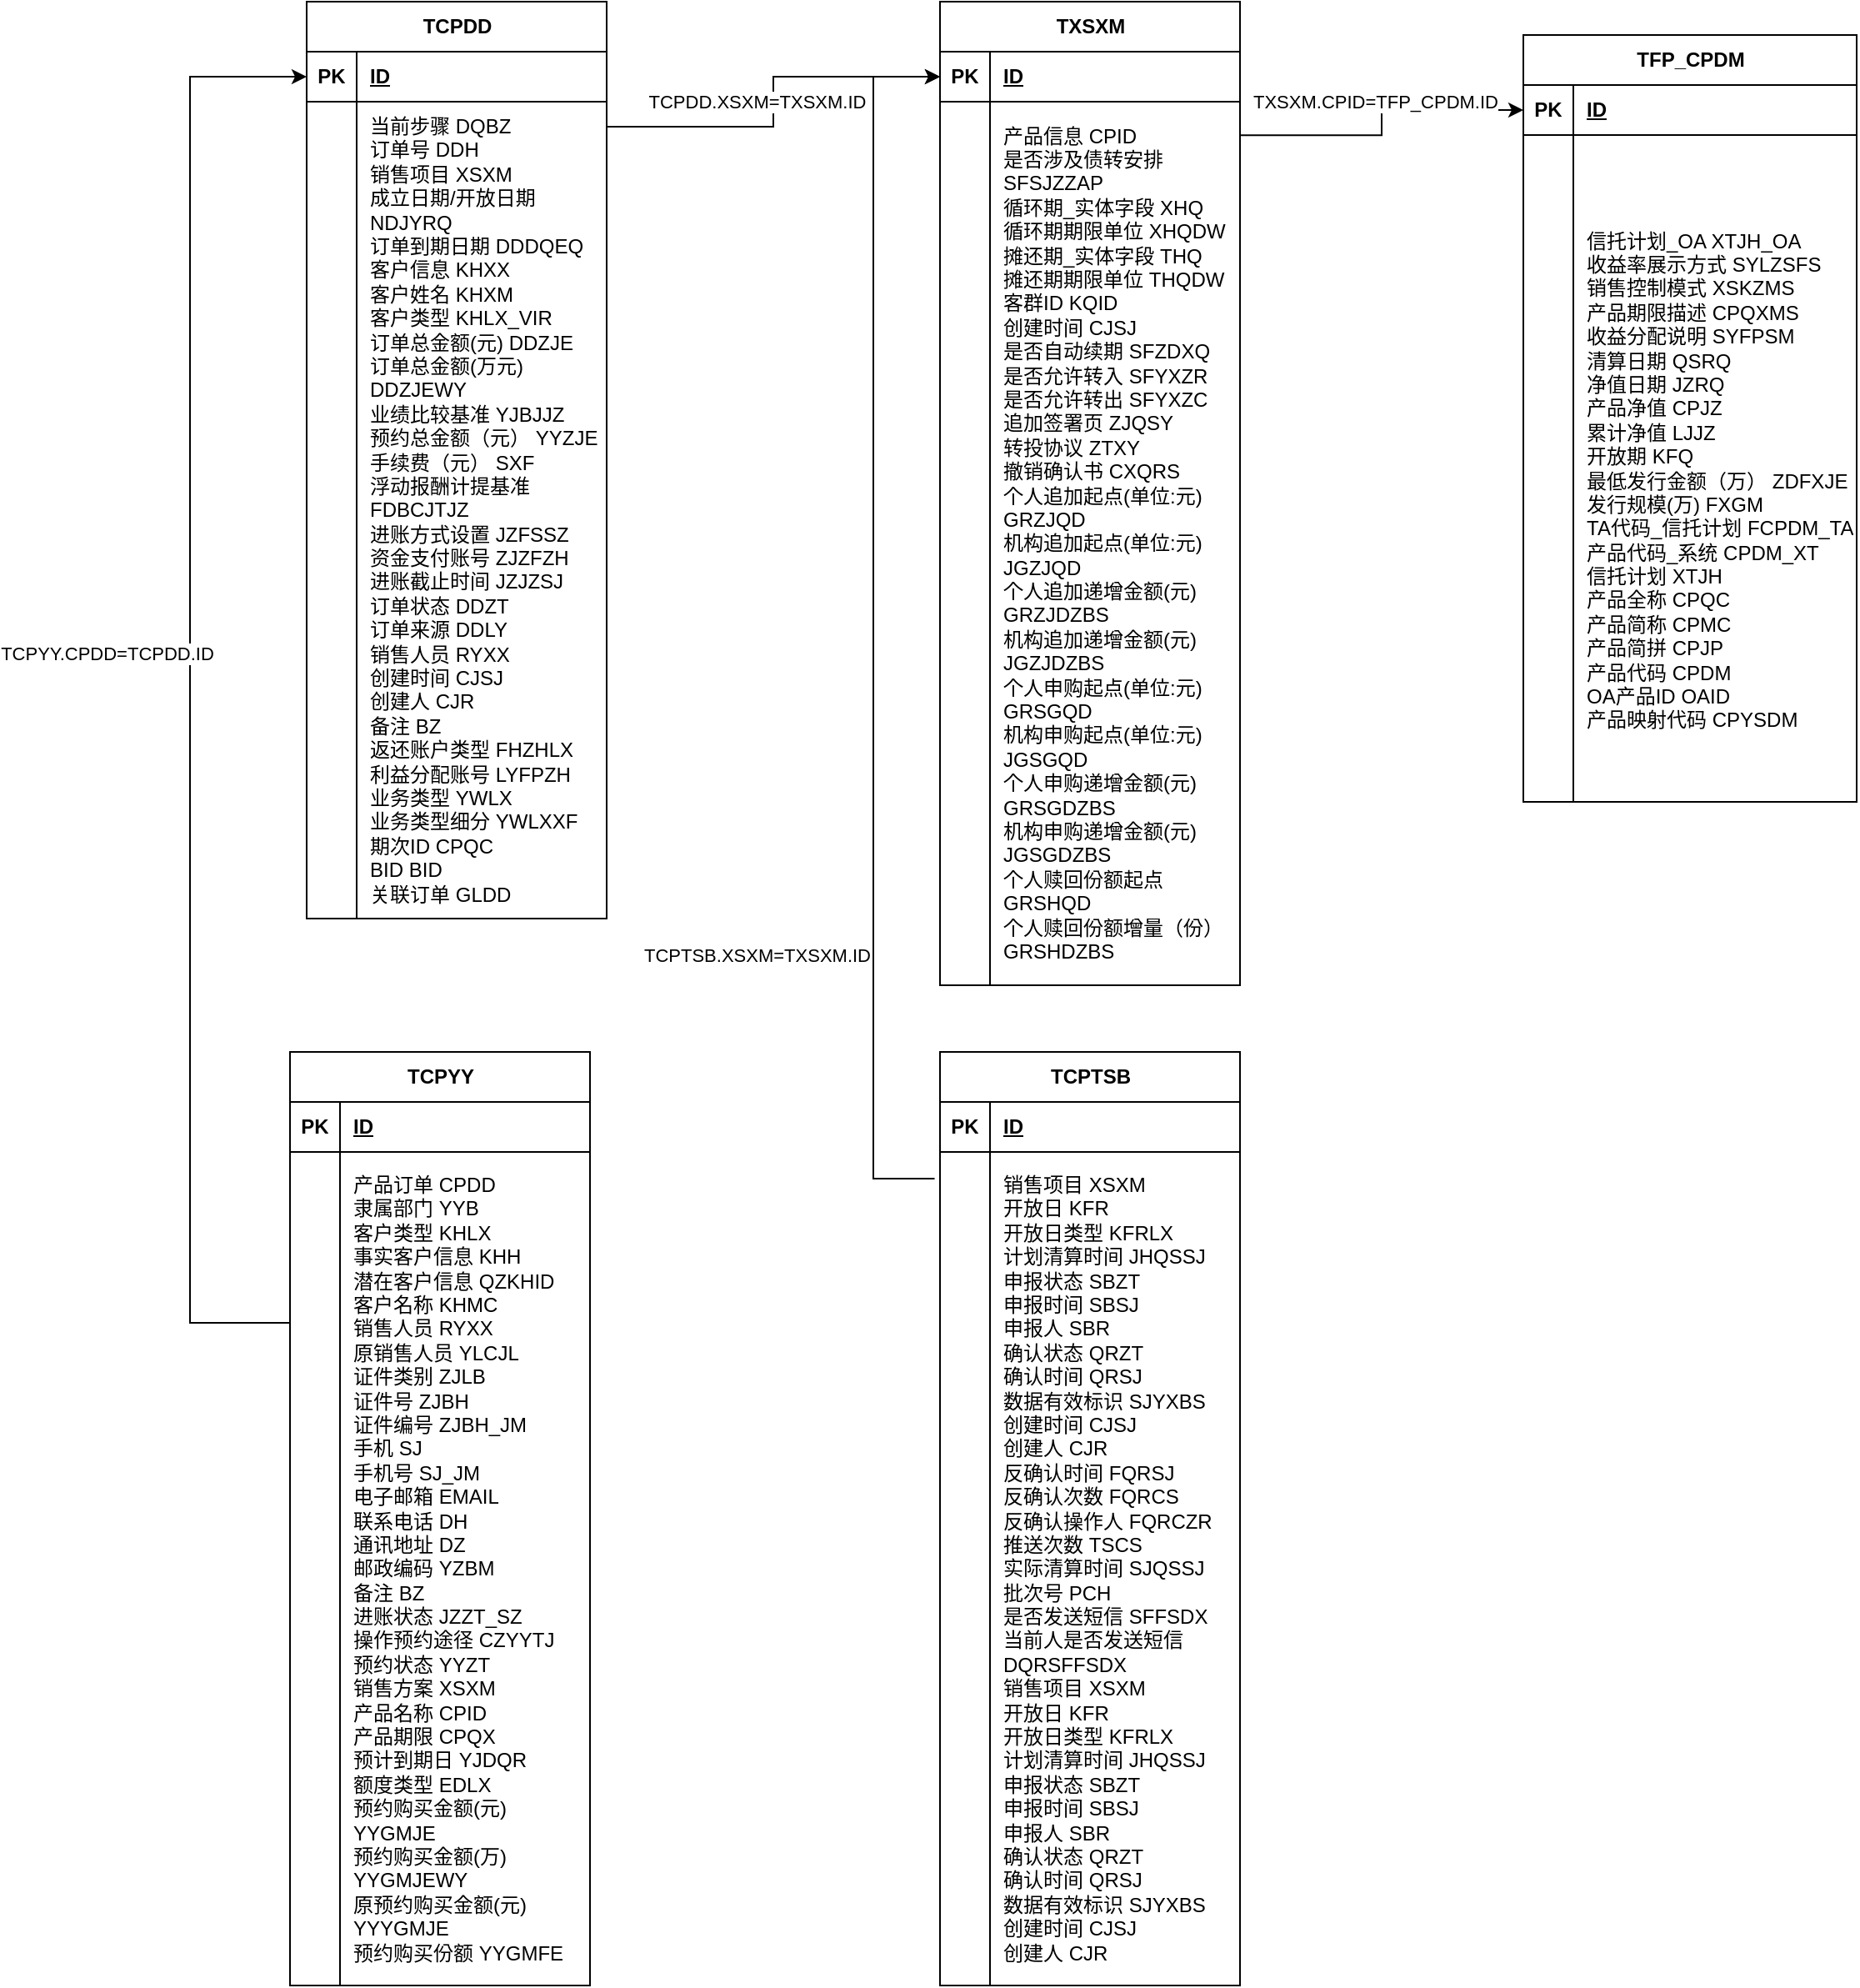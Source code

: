 <mxfile version="24.2.5" type="github">
  <diagram name="第 1 页" id="PaoTdxEBwnt5lx0QqPXZ">
    <mxGraphModel dx="2670" dy="757" grid="1" gridSize="10" guides="1" tooltips="1" connect="1" arrows="1" fold="1" page="1" pageScale="1" pageWidth="827" pageHeight="1169" math="0" shadow="0">
      <root>
        <mxCell id="0" />
        <mxCell id="1" parent="0" />
        <mxCell id="IKUrVmOaBzae8c3cRDZs-44" value="TCPDD" style="shape=table;startSize=30;container=1;collapsible=1;childLayout=tableLayout;fixedRows=1;rowLines=0;fontStyle=1;align=center;resizeLast=1;html=1;" vertex="1" parent="1">
          <mxGeometry x="20" y="130" width="180" height="550" as="geometry" />
        </mxCell>
        <mxCell id="IKUrVmOaBzae8c3cRDZs-45" value="" style="shape=tableRow;horizontal=0;startSize=0;swimlaneHead=0;swimlaneBody=0;fillColor=none;collapsible=0;dropTarget=0;points=[[0,0.5],[1,0.5]];portConstraint=eastwest;top=0;left=0;right=0;bottom=1;" vertex="1" parent="IKUrVmOaBzae8c3cRDZs-44">
          <mxGeometry y="30" width="180" height="30" as="geometry" />
        </mxCell>
        <mxCell id="IKUrVmOaBzae8c3cRDZs-46" value="PK" style="shape=partialRectangle;connectable=0;fillColor=none;top=0;left=0;bottom=0;right=0;fontStyle=1;overflow=hidden;whiteSpace=wrap;html=1;" vertex="1" parent="IKUrVmOaBzae8c3cRDZs-45">
          <mxGeometry width="30" height="30" as="geometry">
            <mxRectangle width="30" height="30" as="alternateBounds" />
          </mxGeometry>
        </mxCell>
        <mxCell id="IKUrVmOaBzae8c3cRDZs-47" value="ID" style="shape=partialRectangle;connectable=0;fillColor=none;top=0;left=0;bottom=0;right=0;align=left;spacingLeft=6;fontStyle=5;overflow=hidden;whiteSpace=wrap;html=1;" vertex="1" parent="IKUrVmOaBzae8c3cRDZs-45">
          <mxGeometry x="30" width="150" height="30" as="geometry">
            <mxRectangle width="150" height="30" as="alternateBounds" />
          </mxGeometry>
        </mxCell>
        <mxCell id="IKUrVmOaBzae8c3cRDZs-48" value="" style="shape=tableRow;horizontal=0;startSize=0;swimlaneHead=0;swimlaneBody=0;fillColor=none;collapsible=0;dropTarget=0;points=[[0,0.5],[1,0.5]];portConstraint=eastwest;top=0;left=0;right=0;bottom=0;" vertex="1" parent="IKUrVmOaBzae8c3cRDZs-44">
          <mxGeometry y="60" width="180" height="490" as="geometry" />
        </mxCell>
        <mxCell id="IKUrVmOaBzae8c3cRDZs-49" value="" style="shape=partialRectangle;connectable=0;fillColor=none;top=0;left=0;bottom=0;right=0;editable=1;overflow=hidden;whiteSpace=wrap;html=1;" vertex="1" parent="IKUrVmOaBzae8c3cRDZs-48">
          <mxGeometry width="30" height="490" as="geometry">
            <mxRectangle width="30" height="490" as="alternateBounds" />
          </mxGeometry>
        </mxCell>
        <mxCell id="IKUrVmOaBzae8c3cRDZs-50" value="&lt;div&gt;&lt;span&gt;当前步骤&lt;/span&gt;&lt;span&gt;&#x9;&lt;/span&gt;&lt;span&gt;DQBZ&lt;/span&gt;&lt;/div&gt;&lt;div&gt;订单号&lt;span&gt;&#x9;&lt;/span&gt;DDH&lt;/div&gt;&lt;div&gt;销售项目&lt;span&gt;&#x9;&lt;/span&gt;XSXM&lt;/div&gt;&lt;div&gt;成立日期/开放日期&lt;span&gt;&#x9;&lt;/span&gt;NDJYRQ&lt;/div&gt;&lt;div&gt;订单到期日期&lt;span&gt;&#x9;&lt;/span&gt;DDDQEQ&lt;/div&gt;&lt;div&gt;客户信息&lt;span&gt;&#x9;&lt;/span&gt;KHXX&lt;/div&gt;&lt;div&gt;客户姓名&lt;span&gt;&#x9;&lt;/span&gt;KHXM&lt;/div&gt;&lt;div&gt;客户类型&lt;span&gt;&#x9;&lt;/span&gt;KHLX_VIR&lt;/div&gt;&lt;div&gt;订单总金额(元)&lt;span&gt;&#x9;&lt;/span&gt;DDZJE&lt;/div&gt;&lt;div&gt;订单总金额(万元)&lt;span&gt;&#x9;&lt;/span&gt;DDZJEWY&lt;/div&gt;&lt;div&gt;业绩比较基准&lt;span&gt;&#x9;&lt;/span&gt;YJBJJZ&lt;/div&gt;&lt;div&gt;预约总金额（元）&lt;span&gt;&#x9;&lt;/span&gt;YYZJE&lt;/div&gt;&lt;div&gt;手续费（元）&lt;span&gt;&#x9;&lt;/span&gt;SXF&lt;/div&gt;&lt;div&gt;浮动报酬计提基准&lt;span&gt;&#x9;&lt;/span&gt;FDBCJTJZ&lt;/div&gt;&lt;div&gt;进账方式设置&lt;span&gt;&#x9;&lt;/span&gt;JZFSSZ&lt;/div&gt;&lt;div&gt;资金支付账号&lt;span&gt;&#x9;&lt;/span&gt;ZJZFZH&lt;/div&gt;&lt;div&gt;进账截止时间&lt;span&gt;&#x9;&lt;/span&gt;JZJZSJ&lt;/div&gt;&lt;div&gt;订单状态&lt;span&gt;&#x9;&lt;/span&gt;DDZT&lt;/div&gt;&lt;div&gt;订单来源&lt;span&gt;&#x9;&lt;/span&gt;DDLY&lt;/div&gt;&lt;div&gt;销售人员&lt;span&gt;&#x9;&lt;/span&gt;RYXX&lt;/div&gt;&lt;div&gt;创建时间&lt;span&gt;&#x9;&lt;/span&gt;CJSJ&lt;/div&gt;&lt;div&gt;创建人&lt;span&gt;&#x9;&lt;/span&gt;CJR&lt;/div&gt;&lt;div&gt;备注&lt;span&gt;&#x9;&lt;/span&gt;BZ&lt;/div&gt;&lt;div&gt;返还账户类型&lt;span&gt;&#x9;&lt;/span&gt;FHZHLX&lt;/div&gt;&lt;div&gt;利益分配账号&lt;span&gt;&#x9;&lt;/span&gt;LYFPZH&lt;/div&gt;&lt;div&gt;业务类型&lt;span&gt;&#x9;&lt;/span&gt;YWLX&lt;/div&gt;&lt;div&gt;业务类型细分&lt;span&gt;&#x9;&lt;/span&gt;YWLXXF&lt;/div&gt;&lt;div&gt;期次ID&lt;span&gt;&#x9;&lt;/span&gt;CPQC&lt;/div&gt;&lt;div&gt;BID&lt;span&gt;&#x9;&lt;/span&gt;BID&lt;/div&gt;&lt;div&gt;关联订单&lt;span&gt;&#x9;&lt;/span&gt;GLDD&lt;/div&gt;" style="shape=partialRectangle;connectable=0;fillColor=none;top=0;left=0;bottom=0;right=0;align=left;spacingLeft=6;overflow=hidden;whiteSpace=wrap;html=1;" vertex="1" parent="IKUrVmOaBzae8c3cRDZs-48">
          <mxGeometry x="30" width="150" height="490" as="geometry">
            <mxRectangle width="150" height="490" as="alternateBounds" />
          </mxGeometry>
        </mxCell>
        <mxCell id="IKUrVmOaBzae8c3cRDZs-51" style="edgeStyle=orthogonalEdgeStyle;rounded=0;orthogonalLoop=1;jettySize=auto;html=1;entryX=0;entryY=0.5;entryDx=0;entryDy=0;exitX=0;exitY=0.205;exitDx=0;exitDy=0;exitPerimeter=0;" edge="1" parent="1" source="IKUrVmOaBzae8c3cRDZs-77" target="IKUrVmOaBzae8c3cRDZs-45">
          <mxGeometry relative="1" as="geometry">
            <mxPoint x="17.3" y="742.01" as="sourcePoint" />
            <Array as="points">
              <mxPoint x="-50" y="923" />
              <mxPoint x="-50" y="175" />
            </Array>
          </mxGeometry>
        </mxCell>
        <mxCell id="IKUrVmOaBzae8c3cRDZs-52" value="TCPYY.CPDD=TCPDD.ID" style="edgeLabel;html=1;align=center;verticalAlign=middle;resizable=0;points=[];" vertex="1" connectable="0" parent="IKUrVmOaBzae8c3cRDZs-51">
          <mxGeometry x="0.062" y="1" relative="1" as="geometry">
            <mxPoint x="-49" y="4" as="offset" />
          </mxGeometry>
        </mxCell>
        <mxCell id="IKUrVmOaBzae8c3cRDZs-53" value="TXSXM" style="shape=table;startSize=30;container=1;collapsible=1;childLayout=tableLayout;fixedRows=1;rowLines=0;fontStyle=1;align=center;resizeLast=1;html=1;" vertex="1" parent="1">
          <mxGeometry x="400" y="130" width="180" height="590" as="geometry" />
        </mxCell>
        <mxCell id="IKUrVmOaBzae8c3cRDZs-54" value="" style="shape=tableRow;horizontal=0;startSize=0;swimlaneHead=0;swimlaneBody=0;fillColor=none;collapsible=0;dropTarget=0;points=[[0,0.5],[1,0.5]];portConstraint=eastwest;top=0;left=0;right=0;bottom=1;" vertex="1" parent="IKUrVmOaBzae8c3cRDZs-53">
          <mxGeometry y="30" width="180" height="30" as="geometry" />
        </mxCell>
        <mxCell id="IKUrVmOaBzae8c3cRDZs-55" value="PK" style="shape=partialRectangle;connectable=0;fillColor=none;top=0;left=0;bottom=0;right=0;fontStyle=1;overflow=hidden;whiteSpace=wrap;html=1;" vertex="1" parent="IKUrVmOaBzae8c3cRDZs-54">
          <mxGeometry width="30" height="30" as="geometry">
            <mxRectangle width="30" height="30" as="alternateBounds" />
          </mxGeometry>
        </mxCell>
        <mxCell id="IKUrVmOaBzae8c3cRDZs-56" value="ID" style="shape=partialRectangle;connectable=0;fillColor=none;top=0;left=0;bottom=0;right=0;align=left;spacingLeft=6;fontStyle=5;overflow=hidden;whiteSpace=wrap;html=1;" vertex="1" parent="IKUrVmOaBzae8c3cRDZs-54">
          <mxGeometry x="30" width="150" height="30" as="geometry">
            <mxRectangle width="150" height="30" as="alternateBounds" />
          </mxGeometry>
        </mxCell>
        <mxCell id="IKUrVmOaBzae8c3cRDZs-57" value="" style="shape=tableRow;horizontal=0;startSize=0;swimlaneHead=0;swimlaneBody=0;fillColor=none;collapsible=0;dropTarget=0;points=[[0,0.5],[1,0.5]];portConstraint=eastwest;top=0;left=0;right=0;bottom=0;" vertex="1" parent="IKUrVmOaBzae8c3cRDZs-53">
          <mxGeometry y="60" width="180" height="530" as="geometry" />
        </mxCell>
        <mxCell id="IKUrVmOaBzae8c3cRDZs-58" value="" style="shape=partialRectangle;connectable=0;fillColor=none;top=0;left=0;bottom=0;right=0;editable=1;overflow=hidden;whiteSpace=wrap;html=1;" vertex="1" parent="IKUrVmOaBzae8c3cRDZs-57">
          <mxGeometry width="30" height="530" as="geometry">
            <mxRectangle width="30" height="530" as="alternateBounds" />
          </mxGeometry>
        </mxCell>
        <mxCell id="IKUrVmOaBzae8c3cRDZs-59" value="&lt;div&gt;产品信息&lt;span&gt;&#x9;&lt;/span&gt;CPID&lt;br&gt;&lt;/div&gt;&lt;div&gt;是否涉及债转安排&lt;span&gt;&#x9;&lt;/span&gt;SFSJZZAP&lt;span&gt;&#x9;&#x9;&lt;/span&gt;&lt;/div&gt;&lt;div&gt;循环期_实体字段&lt;span&gt;&#x9;&lt;/span&gt;XHQ&lt;span&gt;&#x9;&#x9;&lt;/span&gt;&lt;/div&gt;&lt;div&gt;循环期期限单位&lt;span&gt;&#x9;&lt;/span&gt;XHQDW&lt;span&gt;&#x9;&#x9;&lt;/span&gt;&lt;/div&gt;&lt;div&gt;摊还期_实体字段&lt;span&gt;&#x9;&lt;/span&gt;THQ&lt;span&gt;&#x9;&#x9;&lt;/span&gt;&lt;/div&gt;&lt;div&gt;摊还期期限单位&lt;span&gt;&#x9;&lt;/span&gt;THQDW&lt;span&gt;&#x9;&#x9;&lt;/span&gt;&lt;/div&gt;&lt;div&gt;客群ID&lt;span&gt;&#x9;&lt;/span&gt;KQID&lt;span&gt;&#x9;&#x9;&lt;/span&gt;&lt;/div&gt;&lt;div&gt;创建时间&lt;span&gt;&#x9;&lt;/span&gt;CJSJ&lt;span&gt;&#x9;&#x9;&lt;/span&gt;&lt;/div&gt;&lt;div&gt;是否自动续期&lt;span&gt;&#x9;&lt;/span&gt;SFZDXQ&lt;span&gt;&#x9;&#x9;&lt;/span&gt;&lt;/div&gt;&lt;div&gt;是否允许转入&lt;span&gt;&#x9;&lt;/span&gt;SFYXZR&lt;span&gt;&#x9;&#x9;&lt;/span&gt;&lt;/div&gt;&lt;div&gt;是否允许转出&lt;span&gt;&#x9;&lt;/span&gt;SFYXZC&lt;span&gt;&#x9;&#x9;&lt;/span&gt;&lt;/div&gt;&lt;div&gt;追加签署页&lt;span&gt;&#x9;&lt;/span&gt;ZJQSY&lt;span&gt;&#x9;&#x9;&lt;/span&gt;&lt;/div&gt;&lt;div&gt;转投协议&lt;span&gt;&#x9;&lt;/span&gt;ZTXY&lt;span&gt;&#x9;&#x9;&lt;/span&gt;&lt;/div&gt;&lt;div&gt;撤销确认书&lt;span&gt;&#x9;&lt;/span&gt;CXQRS&lt;span&gt;&#x9;&#x9;&lt;/span&gt;&lt;/div&gt;&lt;div&gt;个人追加起点(单位:元)&lt;span&gt;&#x9;&lt;/span&gt;GRZJQD&lt;span&gt;&#x9;&#x9;&lt;/span&gt;&lt;/div&gt;&lt;div&gt;机构追加起点(单位:元)&lt;span&gt;&#x9;&lt;/span&gt;JGZJQD&lt;span&gt;&#x9;&#x9;&lt;/span&gt;&lt;/div&gt;&lt;div&gt;个人追加递增金额(元)&lt;span&gt;&#x9;&lt;/span&gt;GRZJDZBS&lt;span&gt;&#x9;&#x9;&lt;/span&gt;&lt;/div&gt;&lt;div&gt;机构追加递增金额(元)&lt;span&gt;&#x9;&lt;/span&gt;JGZJDZBS&lt;span&gt;&#x9;&#x9;&lt;/span&gt;&lt;/div&gt;&lt;div&gt;个人申购起点(单位:元)&lt;span&gt;&#x9;&lt;/span&gt;GRSGQD&lt;span&gt;&#x9;&#x9;&lt;/span&gt;&lt;/div&gt;&lt;div&gt;机构申购起点(单位:元)&lt;span&gt;&#x9;&lt;/span&gt;JGSGQD&lt;span&gt;&#x9;&#x9;&lt;/span&gt;&lt;/div&gt;&lt;div&gt;个人申购递增金额(元)&lt;span&gt;&#x9;&lt;/span&gt;GRSGDZBS&lt;span&gt;&#x9;&#x9;&lt;/span&gt;&lt;/div&gt;&lt;div&gt;机构申购递增金额(元)&lt;span&gt;&#x9;&lt;/span&gt;JGSGDZBS&lt;span&gt;&#x9;&#x9;&lt;/span&gt;&lt;/div&gt;&lt;div&gt;个人赎回份额起点&lt;span&gt;&#x9;&lt;/span&gt;GRSHQD&lt;span&gt;&#x9;&#x9;&lt;/span&gt;&lt;/div&gt;&lt;div&gt;个人赎回份额增量（份）&lt;span&gt;&#x9;&lt;/span&gt;GRSHDZBS&lt;/div&gt;" style="shape=partialRectangle;connectable=0;fillColor=none;top=0;left=0;bottom=0;right=0;align=left;spacingLeft=6;overflow=hidden;whiteSpace=wrap;html=1;" vertex="1" parent="IKUrVmOaBzae8c3cRDZs-57">
          <mxGeometry x="30" width="150" height="530" as="geometry">
            <mxRectangle width="150" height="530" as="alternateBounds" />
          </mxGeometry>
        </mxCell>
        <mxCell id="IKUrVmOaBzae8c3cRDZs-60" value="TFP_CPDM" style="shape=table;startSize=30;container=1;collapsible=1;childLayout=tableLayout;fixedRows=1;rowLines=0;fontStyle=1;align=center;resizeLast=1;html=1;" vertex="1" parent="1">
          <mxGeometry x="750" y="150" width="200" height="460" as="geometry" />
        </mxCell>
        <mxCell id="IKUrVmOaBzae8c3cRDZs-61" value="" style="shape=tableRow;horizontal=0;startSize=0;swimlaneHead=0;swimlaneBody=0;fillColor=none;collapsible=0;dropTarget=0;points=[[0,0.5],[1,0.5]];portConstraint=eastwest;top=0;left=0;right=0;bottom=1;" vertex="1" parent="IKUrVmOaBzae8c3cRDZs-60">
          <mxGeometry y="30" width="200" height="30" as="geometry" />
        </mxCell>
        <mxCell id="IKUrVmOaBzae8c3cRDZs-62" value="PK" style="shape=partialRectangle;connectable=0;fillColor=none;top=0;left=0;bottom=0;right=0;fontStyle=1;overflow=hidden;whiteSpace=wrap;html=1;" vertex="1" parent="IKUrVmOaBzae8c3cRDZs-61">
          <mxGeometry width="30" height="30" as="geometry">
            <mxRectangle width="30" height="30" as="alternateBounds" />
          </mxGeometry>
        </mxCell>
        <mxCell id="IKUrVmOaBzae8c3cRDZs-63" value="ID" style="shape=partialRectangle;connectable=0;fillColor=none;top=0;left=0;bottom=0;right=0;align=left;spacingLeft=6;fontStyle=5;overflow=hidden;whiteSpace=wrap;html=1;" vertex="1" parent="IKUrVmOaBzae8c3cRDZs-61">
          <mxGeometry x="30" width="170" height="30" as="geometry">
            <mxRectangle width="170" height="30" as="alternateBounds" />
          </mxGeometry>
        </mxCell>
        <mxCell id="IKUrVmOaBzae8c3cRDZs-64" value="" style="shape=tableRow;horizontal=0;startSize=0;swimlaneHead=0;swimlaneBody=0;fillColor=none;collapsible=0;dropTarget=0;points=[[0,0.5],[1,0.5]];portConstraint=eastwest;top=0;left=0;right=0;bottom=0;" vertex="1" parent="IKUrVmOaBzae8c3cRDZs-60">
          <mxGeometry y="60" width="200" height="400" as="geometry" />
        </mxCell>
        <mxCell id="IKUrVmOaBzae8c3cRDZs-65" value="" style="shape=partialRectangle;connectable=0;fillColor=none;top=0;left=0;bottom=0;right=0;editable=1;overflow=hidden;whiteSpace=wrap;html=1;" vertex="1" parent="IKUrVmOaBzae8c3cRDZs-64">
          <mxGeometry width="30" height="400" as="geometry">
            <mxRectangle width="30" height="400" as="alternateBounds" />
          </mxGeometry>
        </mxCell>
        <mxCell id="IKUrVmOaBzae8c3cRDZs-66" value="&lt;div&gt;&lt;br&gt;&lt;/div&gt;&lt;div&gt;信托计划_OA&lt;span&gt;&#x9;&lt;/span&gt;XTJH_OA&lt;/div&gt;&lt;div&gt;收益率展示方式&lt;span&gt;&#x9;&lt;/span&gt;SYLZSFS&lt;/div&gt;&lt;div&gt;销售控制模式&lt;span&gt;&#x9;&lt;/span&gt;XSKZMS&lt;/div&gt;&lt;div&gt;产品期限描述&lt;span&gt;&#x9;&lt;/span&gt;CPQXMS&lt;/div&gt;&lt;div&gt;收益分配说明&lt;span&gt;&#x9;&lt;/span&gt;SYFPSM&lt;/div&gt;&lt;div&gt;清算日期&lt;span&gt;&#x9;&lt;/span&gt;QSRQ&lt;/div&gt;&lt;div&gt;净值日期&lt;span&gt;&#x9;&lt;/span&gt;JZRQ&lt;/div&gt;&lt;div&gt;产品净值&lt;span&gt;&#x9;&lt;/span&gt;CPJZ&lt;/div&gt;&lt;div&gt;累计净值&lt;span&gt;&#x9;&lt;/span&gt;LJJZ&lt;/div&gt;&lt;div&gt;开放期&lt;span&gt;&#x9;&lt;/span&gt;KFQ&lt;/div&gt;&lt;div&gt;最低发行金额（万）&lt;span&gt;&#x9;&lt;/span&gt;ZDFXJE&lt;/div&gt;&lt;div&gt;发行规模(万)&lt;span&gt;&#x9;&lt;/span&gt;FXGM&lt;/div&gt;&lt;div&gt;TA代码_信托计划&lt;span&gt;&#x9;&lt;/span&gt;FCPDM_TA&lt;/div&gt;&lt;div&gt;产品代码_系统&lt;span&gt;&#x9;&lt;/span&gt;CPDM_XT&lt;/div&gt;&lt;div&gt;信托计划&lt;span&gt;&#x9;&lt;/span&gt;XTJH&lt;/div&gt;&lt;div&gt;产品全称&lt;span&gt;&#x9;&lt;/span&gt;CPQC&lt;/div&gt;&lt;div&gt;产品简称&lt;span&gt;&#x9;&lt;/span&gt;CPMC&lt;/div&gt;&lt;div&gt;产品简拼&lt;span&gt;&#x9;&lt;/span&gt;CPJP&lt;/div&gt;&lt;div&gt;产品代码&lt;span&gt;&#x9;&lt;/span&gt;CPDM&lt;/div&gt;&lt;div&gt;OA产品ID&lt;span&gt;&#x9;&lt;/span&gt;OAID&lt;/div&gt;&lt;div&gt;产品映射代码&lt;span&gt;&#x9;&lt;/span&gt;CPYSDM&lt;/div&gt;" style="shape=partialRectangle;connectable=0;fillColor=none;top=0;left=0;bottom=0;right=0;align=left;spacingLeft=6;overflow=hidden;whiteSpace=wrap;html=1;" vertex="1" parent="IKUrVmOaBzae8c3cRDZs-64">
          <mxGeometry x="30" width="170" height="400" as="geometry">
            <mxRectangle width="170" height="400" as="alternateBounds" />
          </mxGeometry>
        </mxCell>
        <mxCell id="IKUrVmOaBzae8c3cRDZs-67" style="edgeStyle=orthogonalEdgeStyle;rounded=0;orthogonalLoop=1;jettySize=auto;html=1;exitX=1;exitY=0.5;exitDx=0;exitDy=0;entryX=0;entryY=0.5;entryDx=0;entryDy=0;" edge="1" parent="1" target="IKUrVmOaBzae8c3cRDZs-54">
          <mxGeometry relative="1" as="geometry">
            <mxPoint x="200" y="205" as="sourcePoint" />
            <Array as="points">
              <mxPoint x="300" y="205" />
              <mxPoint x="300" y="175" />
            </Array>
          </mxGeometry>
        </mxCell>
        <mxCell id="IKUrVmOaBzae8c3cRDZs-68" value="TCPDD.XSXM=TXSXM.ID" style="edgeLabel;html=1;align=center;verticalAlign=middle;resizable=0;points=[];" vertex="1" connectable="0" parent="IKUrVmOaBzae8c3cRDZs-67">
          <mxGeometry x="-0.418" y="-1" relative="1" as="geometry">
            <mxPoint x="23" y="-16" as="offset" />
          </mxGeometry>
        </mxCell>
        <mxCell id="IKUrVmOaBzae8c3cRDZs-69" style="edgeStyle=orthogonalEdgeStyle;rounded=0;orthogonalLoop=1;jettySize=auto;html=1;entryX=0;entryY=0.5;entryDx=0;entryDy=0;exitX=-0.018;exitY=0.032;exitDx=0;exitDy=0;exitPerimeter=0;" edge="1" parent="1" source="IKUrVmOaBzae8c3cRDZs-84" target="IKUrVmOaBzae8c3cRDZs-54">
          <mxGeometry relative="1" as="geometry">
            <mxPoint x="330" y="910" as="sourcePoint" />
            <Array as="points">
              <mxPoint x="360" y="836" />
              <mxPoint x="360" y="175" />
            </Array>
          </mxGeometry>
        </mxCell>
        <mxCell id="IKUrVmOaBzae8c3cRDZs-70" value="TCPTSB.XSXM=TXSXM.ID" style="edgeLabel;html=1;align=center;verticalAlign=middle;resizable=0;points=[];" vertex="1" connectable="0" parent="IKUrVmOaBzae8c3cRDZs-69">
          <mxGeometry x="-0.43" y="1" relative="1" as="geometry">
            <mxPoint x="-69" y="39" as="offset" />
          </mxGeometry>
        </mxCell>
        <mxCell id="IKUrVmOaBzae8c3cRDZs-71" style="edgeStyle=orthogonalEdgeStyle;rounded=0;orthogonalLoop=1;jettySize=auto;html=1;exitX=0.998;exitY=0.038;exitDx=0;exitDy=0;entryX=0;entryY=0.5;entryDx=0;entryDy=0;exitPerimeter=0;" edge="1" parent="1" source="IKUrVmOaBzae8c3cRDZs-57" target="IKUrVmOaBzae8c3cRDZs-61">
          <mxGeometry relative="1" as="geometry" />
        </mxCell>
        <mxCell id="IKUrVmOaBzae8c3cRDZs-72" value="TXSXM.CPID=TFP_CPDM.ID" style="edgeLabel;html=1;align=center;verticalAlign=middle;resizable=0;points=[];" vertex="1" connectable="0" parent="IKUrVmOaBzae8c3cRDZs-71">
          <mxGeometry x="0.208" y="1" relative="1" as="geometry">
            <mxPoint x="-16" y="-4" as="offset" />
          </mxGeometry>
        </mxCell>
        <mxCell id="IKUrVmOaBzae8c3cRDZs-73" value="TCPYY" style="shape=table;startSize=30;container=1;collapsible=1;childLayout=tableLayout;fixedRows=1;rowLines=0;fontStyle=1;align=center;resizeLast=1;html=1;" vertex="1" parent="1">
          <mxGeometry x="10" y="760" width="180" height="560" as="geometry" />
        </mxCell>
        <mxCell id="IKUrVmOaBzae8c3cRDZs-74" value="" style="shape=tableRow;horizontal=0;startSize=0;swimlaneHead=0;swimlaneBody=0;fillColor=none;collapsible=0;dropTarget=0;points=[[0,0.5],[1,0.5]];portConstraint=eastwest;top=0;left=0;right=0;bottom=1;" vertex="1" parent="IKUrVmOaBzae8c3cRDZs-73">
          <mxGeometry y="30" width="180" height="30" as="geometry" />
        </mxCell>
        <mxCell id="IKUrVmOaBzae8c3cRDZs-75" value="PK" style="shape=partialRectangle;connectable=0;fillColor=none;top=0;left=0;bottom=0;right=0;fontStyle=1;overflow=hidden;whiteSpace=wrap;html=1;" vertex="1" parent="IKUrVmOaBzae8c3cRDZs-74">
          <mxGeometry width="30" height="30" as="geometry">
            <mxRectangle width="30" height="30" as="alternateBounds" />
          </mxGeometry>
        </mxCell>
        <mxCell id="IKUrVmOaBzae8c3cRDZs-76" value="ID" style="shape=partialRectangle;connectable=0;fillColor=none;top=0;left=0;bottom=0;right=0;align=left;spacingLeft=6;fontStyle=5;overflow=hidden;whiteSpace=wrap;html=1;" vertex="1" parent="IKUrVmOaBzae8c3cRDZs-74">
          <mxGeometry x="30" width="150" height="30" as="geometry">
            <mxRectangle width="150" height="30" as="alternateBounds" />
          </mxGeometry>
        </mxCell>
        <mxCell id="IKUrVmOaBzae8c3cRDZs-77" value="" style="shape=tableRow;horizontal=0;startSize=0;swimlaneHead=0;swimlaneBody=0;fillColor=none;collapsible=0;dropTarget=0;points=[[0,0.5],[1,0.5]];portConstraint=eastwest;top=0;left=0;right=0;bottom=0;" vertex="1" parent="IKUrVmOaBzae8c3cRDZs-73">
          <mxGeometry y="60" width="180" height="500" as="geometry" />
        </mxCell>
        <mxCell id="IKUrVmOaBzae8c3cRDZs-78" value="" style="shape=partialRectangle;connectable=0;fillColor=none;top=0;left=0;bottom=0;right=0;editable=1;overflow=hidden;whiteSpace=wrap;html=1;" vertex="1" parent="IKUrVmOaBzae8c3cRDZs-77">
          <mxGeometry width="30" height="500" as="geometry">
            <mxRectangle width="30" height="500" as="alternateBounds" />
          </mxGeometry>
        </mxCell>
        <mxCell id="IKUrVmOaBzae8c3cRDZs-79" value="&lt;div&gt;&lt;span&gt;产品订单&lt;/span&gt;&lt;span&gt;&#x9;&lt;/span&gt;&lt;span&gt;CPDD&lt;/span&gt;&lt;br&gt;&lt;/div&gt;&lt;div&gt;隶属部门&lt;span&gt;&#x9;&lt;/span&gt;YYB&lt;/div&gt;&lt;div&gt;客户类型&lt;span&gt;&#x9;&lt;/span&gt;KHLX&lt;/div&gt;&lt;div&gt;事实客户信息&lt;span&gt;&#x9;&lt;/span&gt;KHH&lt;/div&gt;&lt;div&gt;潜在客户信息&lt;span&gt;&#x9;&lt;/span&gt;QZKHID&lt;/div&gt;&lt;div&gt;客户名称&lt;span&gt;&#x9;&lt;/span&gt;KHMC&lt;/div&gt;&lt;div&gt;销售人员&lt;span&gt;&#x9;&lt;/span&gt;RYXX&lt;/div&gt;&lt;div&gt;原销售人员&lt;span&gt;&#x9;&lt;/span&gt;YLCJL&lt;/div&gt;&lt;div&gt;证件类别&lt;span&gt;&#x9;&lt;/span&gt;ZJLB&lt;/div&gt;&lt;div&gt;证件号&lt;span&gt;&#x9;&lt;/span&gt;ZJBH&lt;/div&gt;&lt;div&gt;证件编号&lt;span&gt;&#x9;&lt;/span&gt;ZJBH_JM&lt;/div&gt;&lt;div&gt;手机&lt;span&gt;&#x9;&lt;/span&gt;SJ&lt;/div&gt;&lt;div&gt;手机号&lt;span&gt;&#x9;&lt;/span&gt;SJ_JM&lt;/div&gt;&lt;div&gt;电子邮箱&lt;span&gt;&#x9;&lt;/span&gt;EMAIL&lt;/div&gt;&lt;div&gt;联系电话&lt;span&gt;&#x9;&lt;/span&gt;DH&lt;/div&gt;&lt;div&gt;通讯地址&lt;span&gt;&#x9;&lt;/span&gt;DZ&lt;/div&gt;&lt;div&gt;邮政编码&lt;span&gt;&#x9;&lt;/span&gt;YZBM&lt;/div&gt;&lt;div&gt;备注&lt;span&gt;&#x9;&lt;/span&gt;BZ&lt;/div&gt;&lt;div&gt;进账状态&lt;span&gt;&#x9;&lt;/span&gt;JZZT_SZ&lt;/div&gt;&lt;div&gt;操作预约途径&lt;span&gt;&#x9;&lt;/span&gt;CZYYTJ&lt;/div&gt;&lt;div&gt;预约状态&lt;span&gt;&#x9;&lt;/span&gt;YYZT&lt;/div&gt;&lt;div&gt;销售方案&lt;span&gt;&#x9;&lt;/span&gt;XSXM&lt;/div&gt;&lt;div&gt;产品名称&lt;span&gt;&#x9;&lt;/span&gt;CPID&lt;/div&gt;&lt;div&gt;产品期限&lt;span&gt;&#x9;&lt;/span&gt;CPQX&lt;/div&gt;&lt;div&gt;预计到期日&lt;span&gt;&#x9;&lt;/span&gt;YJDQR&lt;/div&gt;&lt;div&gt;额度类型&lt;span&gt;&#x9;&lt;/span&gt;EDLX&lt;/div&gt;&lt;div&gt;预约购买金额(元)&lt;span&gt;&#x9;&lt;/span&gt;YYGMJE&lt;/div&gt;&lt;div&gt;预约购买金额(万)&lt;span&gt;&#x9;&lt;/span&gt;YYGMJEWY&lt;/div&gt;&lt;div&gt;原预约购买金额(元)&lt;span&gt;&#x9;&lt;/span&gt;YYYGMJE&lt;/div&gt;&lt;div&gt;预约购买份额&lt;span&gt;&#x9;&lt;/span&gt;YYGMFE&lt;/div&gt;" style="shape=partialRectangle;connectable=0;fillColor=none;top=0;left=0;bottom=0;right=0;align=left;spacingLeft=6;overflow=hidden;whiteSpace=wrap;html=1;" vertex="1" parent="IKUrVmOaBzae8c3cRDZs-77">
          <mxGeometry x="30" width="150" height="500" as="geometry">
            <mxRectangle width="150" height="500" as="alternateBounds" />
          </mxGeometry>
        </mxCell>
        <mxCell id="IKUrVmOaBzae8c3cRDZs-80" value="TCPTSB" style="shape=table;startSize=30;container=1;collapsible=1;childLayout=tableLayout;fixedRows=1;rowLines=0;fontStyle=1;align=center;resizeLast=1;html=1;" vertex="1" parent="1">
          <mxGeometry x="400" y="760" width="180" height="560" as="geometry" />
        </mxCell>
        <mxCell id="IKUrVmOaBzae8c3cRDZs-81" value="" style="shape=tableRow;horizontal=0;startSize=0;swimlaneHead=0;swimlaneBody=0;fillColor=none;collapsible=0;dropTarget=0;points=[[0,0.5],[1,0.5]];portConstraint=eastwest;top=0;left=0;right=0;bottom=1;" vertex="1" parent="IKUrVmOaBzae8c3cRDZs-80">
          <mxGeometry y="30" width="180" height="30" as="geometry" />
        </mxCell>
        <mxCell id="IKUrVmOaBzae8c3cRDZs-82" value="PK" style="shape=partialRectangle;connectable=0;fillColor=none;top=0;left=0;bottom=0;right=0;fontStyle=1;overflow=hidden;whiteSpace=wrap;html=1;" vertex="1" parent="IKUrVmOaBzae8c3cRDZs-81">
          <mxGeometry width="30" height="30" as="geometry">
            <mxRectangle width="30" height="30" as="alternateBounds" />
          </mxGeometry>
        </mxCell>
        <mxCell id="IKUrVmOaBzae8c3cRDZs-83" value="ID" style="shape=partialRectangle;connectable=0;fillColor=none;top=0;left=0;bottom=0;right=0;align=left;spacingLeft=6;fontStyle=5;overflow=hidden;whiteSpace=wrap;html=1;" vertex="1" parent="IKUrVmOaBzae8c3cRDZs-81">
          <mxGeometry x="30" width="150" height="30" as="geometry">
            <mxRectangle width="150" height="30" as="alternateBounds" />
          </mxGeometry>
        </mxCell>
        <mxCell id="IKUrVmOaBzae8c3cRDZs-84" value="" style="shape=tableRow;horizontal=0;startSize=0;swimlaneHead=0;swimlaneBody=0;fillColor=none;collapsible=0;dropTarget=0;points=[[0,0.5],[1,0.5]];portConstraint=eastwest;top=0;left=0;right=0;bottom=0;" vertex="1" parent="IKUrVmOaBzae8c3cRDZs-80">
          <mxGeometry y="60" width="180" height="500" as="geometry" />
        </mxCell>
        <mxCell id="IKUrVmOaBzae8c3cRDZs-85" value="" style="shape=partialRectangle;connectable=0;fillColor=none;top=0;left=0;bottom=0;right=0;editable=1;overflow=hidden;whiteSpace=wrap;html=1;" vertex="1" parent="IKUrVmOaBzae8c3cRDZs-84">
          <mxGeometry width="30" height="500" as="geometry">
            <mxRectangle width="30" height="500" as="alternateBounds" />
          </mxGeometry>
        </mxCell>
        <mxCell id="IKUrVmOaBzae8c3cRDZs-86" value="&lt;div&gt;销售项目&lt;span&gt;&#x9;&lt;/span&gt;XSXM&lt;/div&gt;&lt;div&gt;开放日&lt;span&gt;&#x9;&lt;/span&gt;KFR&lt;/div&gt;&lt;div&gt;开放日类型&lt;span&gt;&#x9;&lt;/span&gt;KFRLX&lt;/div&gt;&lt;div&gt;计划清算时间&lt;span&gt;&#x9;&lt;/span&gt;JHQSSJ&lt;/div&gt;&lt;div&gt;申报状态&lt;span&gt;&#x9;&lt;/span&gt;SBZT&lt;/div&gt;&lt;div&gt;申报时间&lt;span&gt;&#x9;&lt;/span&gt;SBSJ&lt;/div&gt;&lt;div&gt;申报人&lt;span&gt;&#x9;&lt;/span&gt;SBR&lt;/div&gt;&lt;div&gt;确认状态&lt;span&gt;&#x9;&lt;/span&gt;QRZT&lt;/div&gt;&lt;div&gt;确认时间&lt;span&gt;&#x9;&lt;/span&gt;QRSJ&lt;/div&gt;&lt;div&gt;数据有效标识&lt;span&gt;&#x9;&lt;/span&gt;SJYXBS&lt;/div&gt;&lt;div&gt;创建时间&lt;span&gt;&#x9;&lt;/span&gt;CJSJ&lt;/div&gt;&lt;div&gt;创建人&lt;span&gt;&#x9;&lt;/span&gt;CJR&lt;/div&gt;&lt;div&gt;反确认时间&lt;span&gt;&#x9;&lt;/span&gt;FQRSJ&lt;/div&gt;&lt;div&gt;反确认次数&lt;span&gt;&#x9;&lt;/span&gt;FQRCS&lt;/div&gt;&lt;div&gt;反确认操作人&lt;span&gt;&#x9;&lt;/span&gt;FQRCZR&lt;/div&gt;&lt;div&gt;推送次数&lt;span&gt;&#x9;&lt;/span&gt;TSCS&lt;/div&gt;&lt;div&gt;实际清算时间&lt;span&gt;&#x9;&lt;/span&gt;SJQSSJ&lt;/div&gt;&lt;div&gt;批次号&lt;span&gt;&#x9;&lt;/span&gt;PCH&lt;/div&gt;&lt;div&gt;是否发送短信&lt;span&gt;&#x9;&lt;/span&gt;SFFSDX&lt;/div&gt;&lt;div&gt;当前人是否发送短信&lt;span&gt;&#x9;&lt;/span&gt;DQRSFFSDX&lt;/div&gt;&lt;div&gt;销售项目&lt;span&gt;&#x9;&lt;/span&gt;XSXM&lt;/div&gt;&lt;div&gt;开放日&lt;span&gt;&#x9;&lt;/span&gt;KFR&lt;/div&gt;&lt;div&gt;开放日类型&lt;span&gt;&#x9;&lt;/span&gt;KFRLX&lt;/div&gt;&lt;div&gt;计划清算时间&lt;span&gt;&#x9;&lt;/span&gt;JHQSSJ&lt;/div&gt;&lt;div&gt;申报状态&lt;span&gt;&#x9;&lt;/span&gt;SBZT&lt;/div&gt;&lt;div&gt;申报时间&lt;span&gt;&#x9;&lt;/span&gt;SBSJ&lt;/div&gt;&lt;div&gt;申报人&lt;span&gt;&#x9;&lt;/span&gt;SBR&lt;/div&gt;&lt;div&gt;确认状态&lt;span&gt;&#x9;&lt;/span&gt;QRZT&lt;/div&gt;&lt;div&gt;确认时间&lt;span&gt;&#x9;&lt;/span&gt;QRSJ&lt;/div&gt;&lt;div&gt;数据有效标识&lt;span&gt;&#x9;&lt;/span&gt;SJYXBS&lt;/div&gt;&lt;div&gt;创建时间&lt;span&gt;&#x9;&lt;/span&gt;CJSJ&lt;/div&gt;&lt;div&gt;创建人&lt;span&gt;&#x9;&lt;/span&gt;CJR&lt;/div&gt;" style="shape=partialRectangle;connectable=0;fillColor=none;top=0;left=0;bottom=0;right=0;align=left;spacingLeft=6;overflow=hidden;whiteSpace=wrap;html=1;" vertex="1" parent="IKUrVmOaBzae8c3cRDZs-84">
          <mxGeometry x="30" width="150" height="500" as="geometry">
            <mxRectangle width="150" height="500" as="alternateBounds" />
          </mxGeometry>
        </mxCell>
      </root>
    </mxGraphModel>
  </diagram>
</mxfile>
